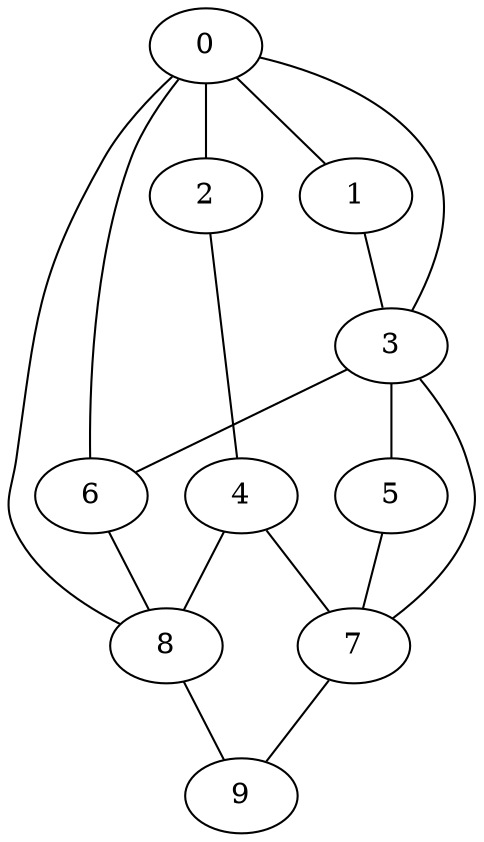 
graph graphname {
    0 -- 1
0 -- 2
0 -- 6
0 -- 3
0 -- 8
1 -- 3
2 -- 4
3 -- 5
3 -- 6
3 -- 7
4 -- 7
4 -- 8
5 -- 7
6 -- 8
7 -- 9
8 -- 9

}
